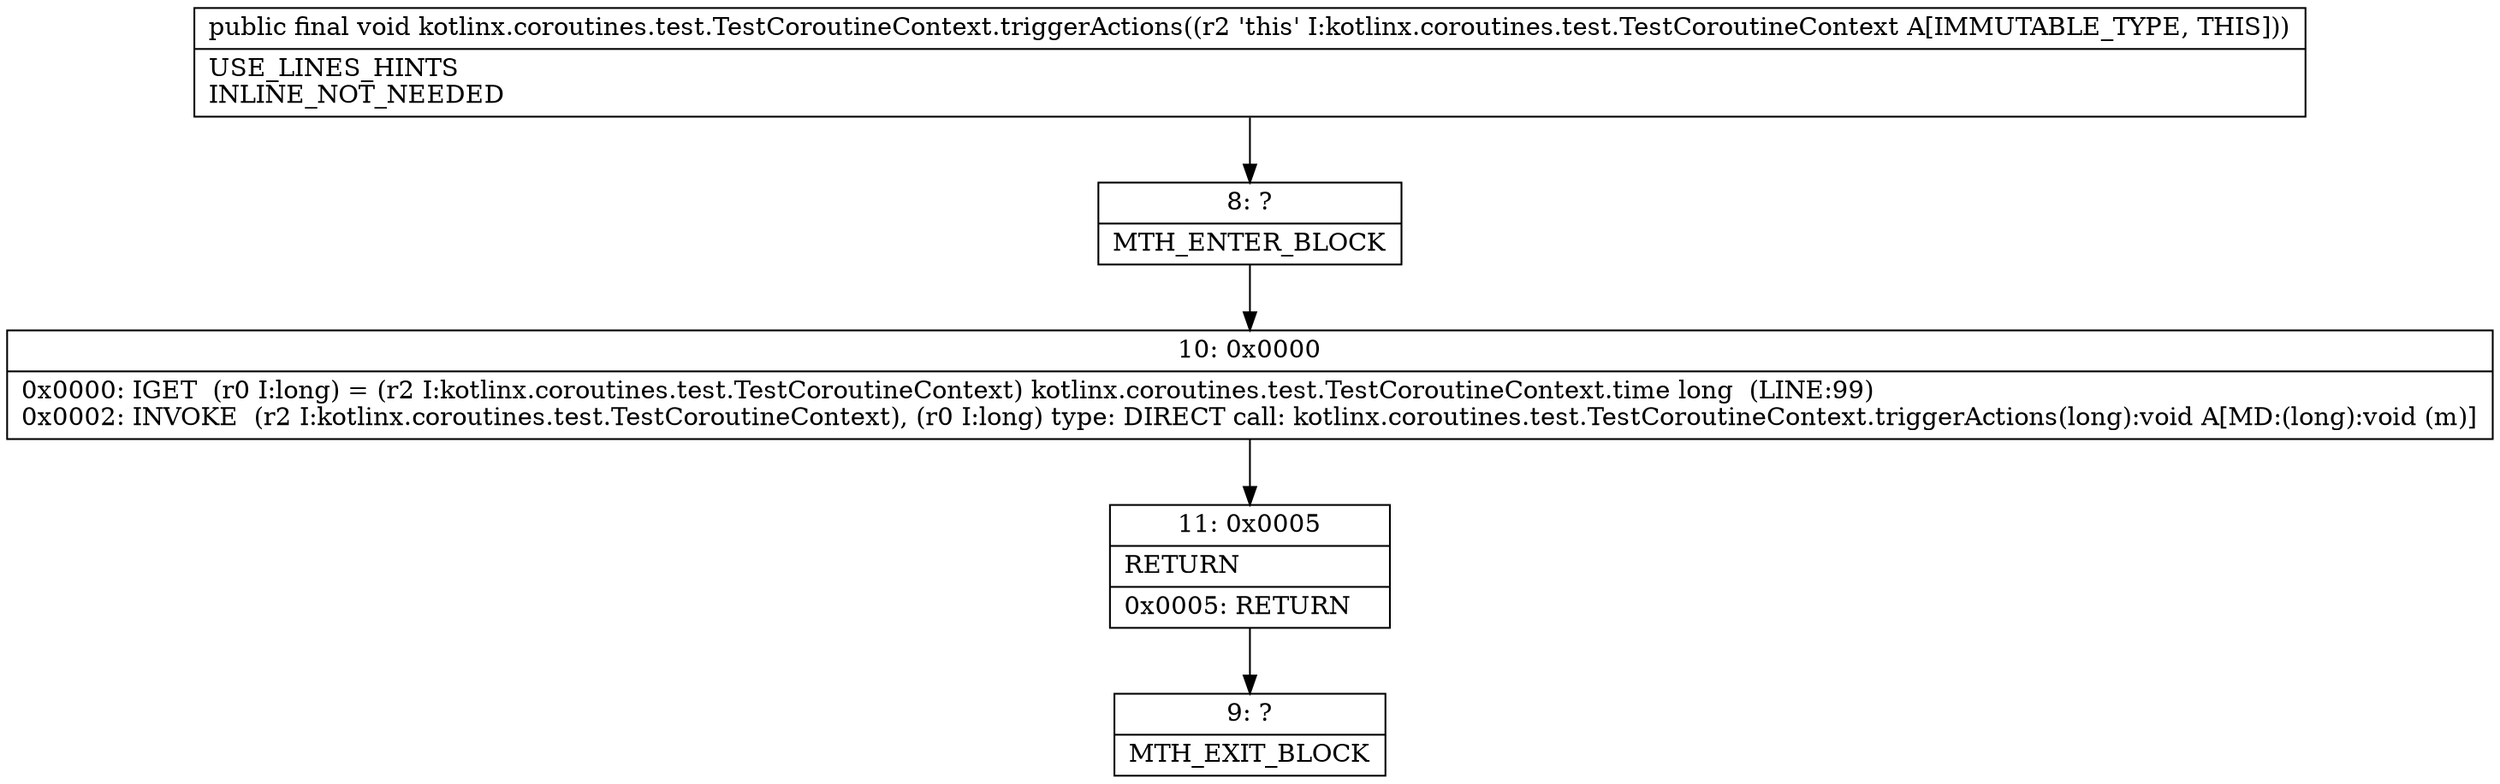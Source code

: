 digraph "CFG forkotlinx.coroutines.test.TestCoroutineContext.triggerActions()V" {
Node_8 [shape=record,label="{8\:\ ?|MTH_ENTER_BLOCK\l}"];
Node_10 [shape=record,label="{10\:\ 0x0000|0x0000: IGET  (r0 I:long) = (r2 I:kotlinx.coroutines.test.TestCoroutineContext) kotlinx.coroutines.test.TestCoroutineContext.time long  (LINE:99)\l0x0002: INVOKE  (r2 I:kotlinx.coroutines.test.TestCoroutineContext), (r0 I:long) type: DIRECT call: kotlinx.coroutines.test.TestCoroutineContext.triggerActions(long):void A[MD:(long):void (m)]\l}"];
Node_11 [shape=record,label="{11\:\ 0x0005|RETURN\l|0x0005: RETURN   \l}"];
Node_9 [shape=record,label="{9\:\ ?|MTH_EXIT_BLOCK\l}"];
MethodNode[shape=record,label="{public final void kotlinx.coroutines.test.TestCoroutineContext.triggerActions((r2 'this' I:kotlinx.coroutines.test.TestCoroutineContext A[IMMUTABLE_TYPE, THIS]))  | USE_LINES_HINTS\lINLINE_NOT_NEEDED\l}"];
MethodNode -> Node_8;Node_8 -> Node_10;
Node_10 -> Node_11;
Node_11 -> Node_9;
}


